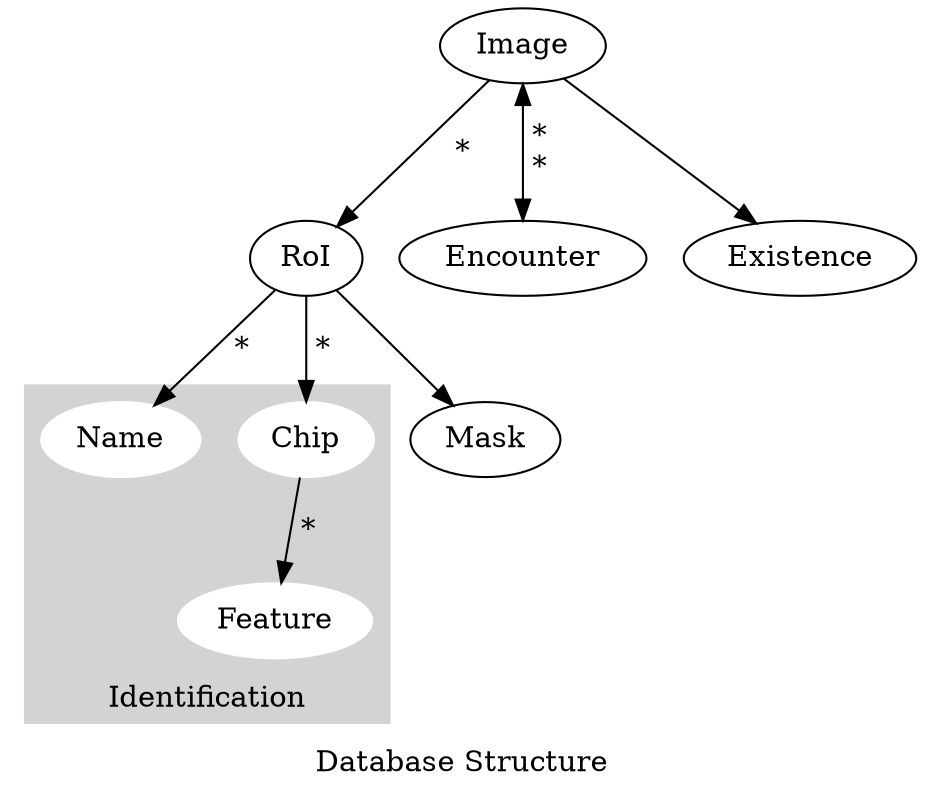 digraph G {
	
	label="Database Structure";
	
	subgraph cluster {
		style=filled;
		color=lightgrey;
		node [style=filled,color=white];
		Name;
		Chip;
		Feature;
		label = "Identification";
		labelloc="b";
	}

	Image -> RoI [label=" *"];
	Image ->Encounter [dir=both,label=" *\n *"];
	Image -> Existence;
	RoI -> Chip [label=" *"];
	RoI -> Name [label=" *"];
	RoI -> Mask;
	Chip -> Feature [label=" *"];

}
